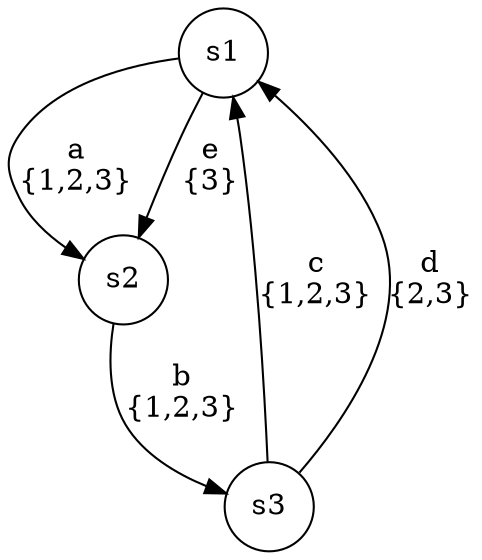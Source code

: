 digraph automaton {
	1 [label=<s1> shape="circle"];
	2 [label=<s2> shape="circle"];
	3 [label=<s3> shape="circle"];
	1 -> 2 [label=<a<br/>{1,2,3}> id="1-0-2"];
	1 -> 2 [label=<e<br/>{3}> id="1-1-2"];
	2 -> 3 [label=<b<br/>{1,2,3}> id="2-0-3"];
	3 -> 1 [label=<c<br/>{1,2,3}> id="3-0-1"];
	3 -> 1 [label=<d<br/>{2,3}> id="3-1-1"];
}